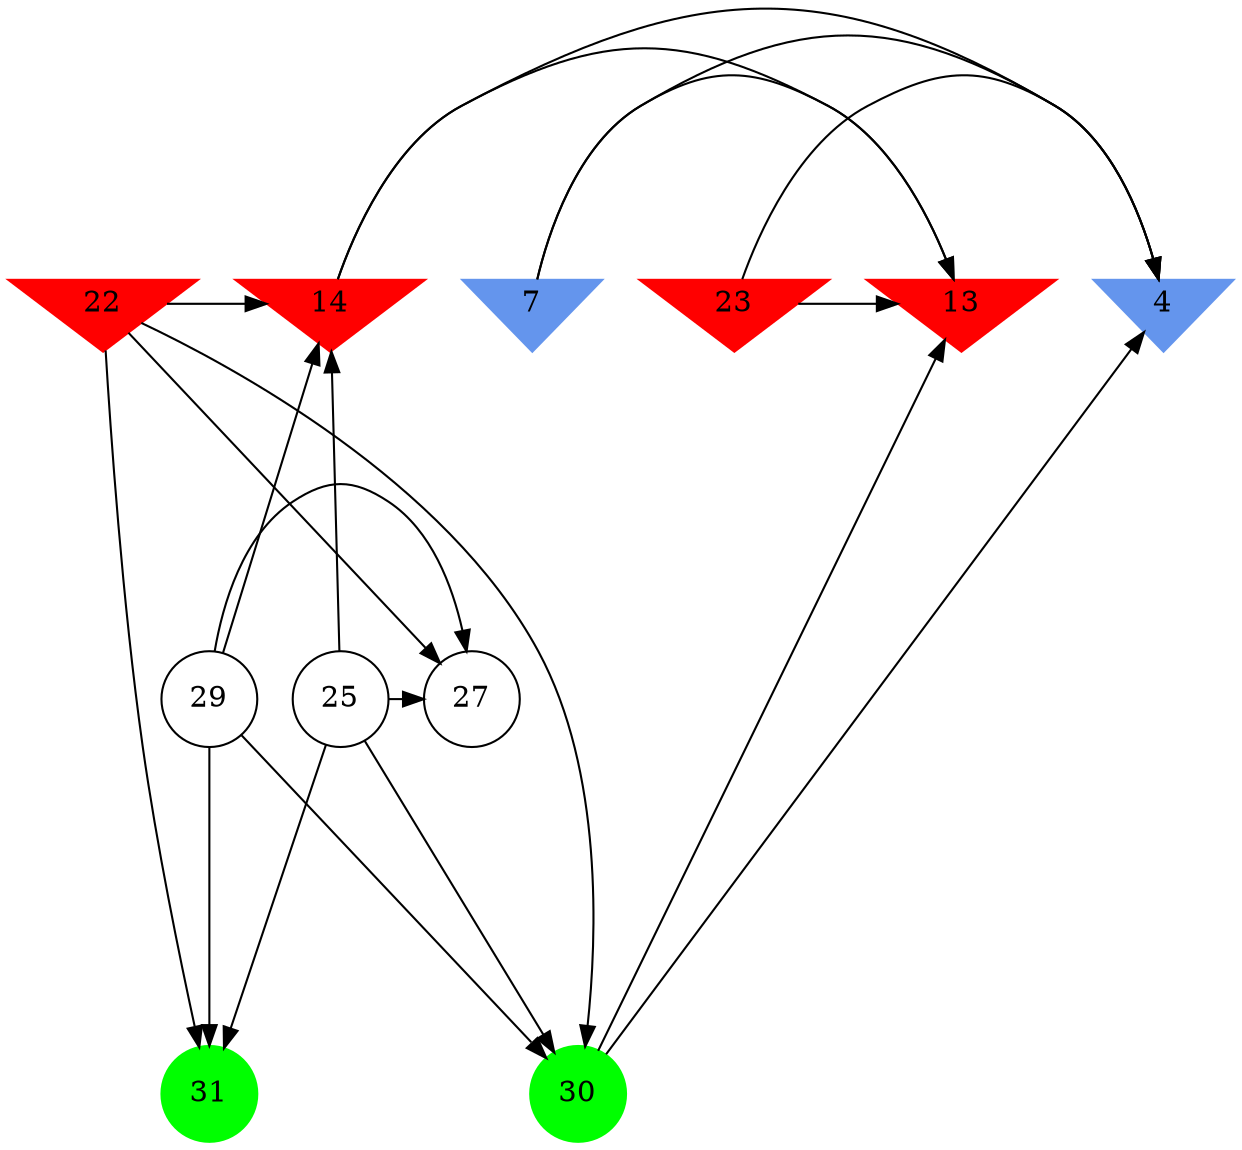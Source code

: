 digraph brain {
	ranksep=2.0;
	4 [shape=invtriangle,style=filled,color=cornflowerblue];
	7 [shape=invtriangle,style=filled,color=cornflowerblue];
	13 [shape=invtriangle,style=filled,color=red];
	14 [shape=invtriangle,style=filled,color=red];
	22 [shape=invtriangle,style=filled,color=red];
	23 [shape=invtriangle,style=filled,color=red];
	25 [shape=circle,color=black];
	27 [shape=circle,color=black];
	29 [shape=circle,color=black];
	30 [shape=circle,style=filled,color=green];
	31 [shape=circle,style=filled,color=green];
	22	->	30;
	22	->	14;
	22	->	31;
	22	->	27;
	25	->	30;
	25	->	14;
	25	->	31;
	25	->	27;
	29	->	30;
	29	->	14;
	29	->	31;
	29	->	27;
	23	->	4;
	23	->	13;
	7	->	4;
	7	->	13;
	14	->	4;
	14	->	13;
	30	->	4;
	30	->	13;
	{ rank=same; 4; 7; 13; 14; 22; 23; }
	{ rank=same; 25; 27; 29; }
	{ rank=same; 30; 31; }
}
